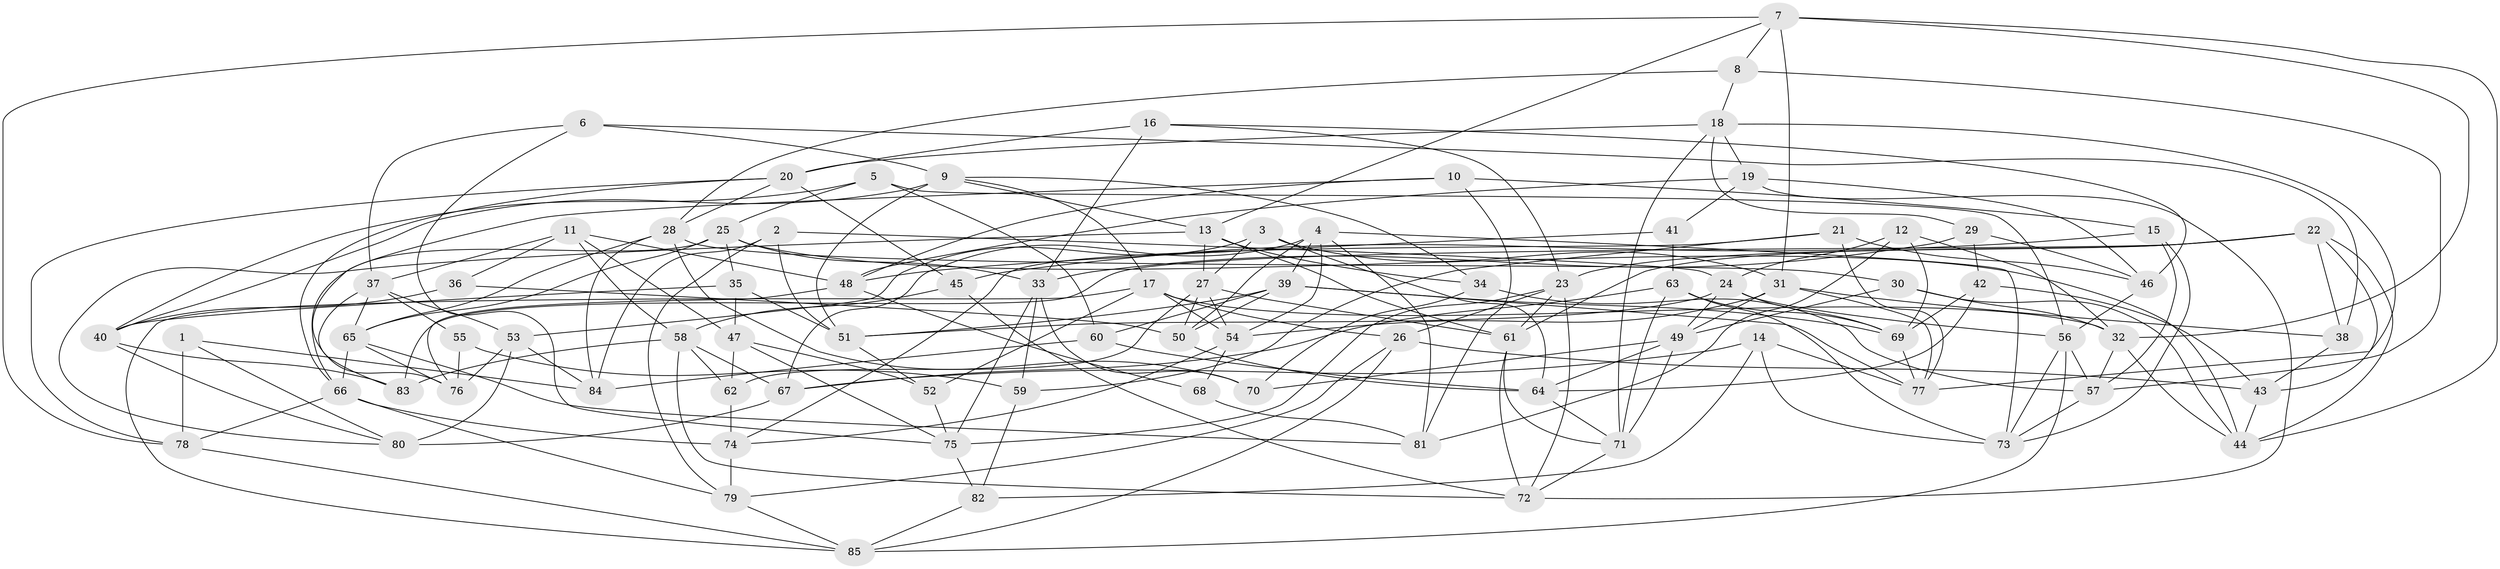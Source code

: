 // original degree distribution, {4: 1.0}
// Generated by graph-tools (version 1.1) at 2025/38/03/04/25 23:38:19]
// undirected, 85 vertices, 214 edges
graph export_dot {
  node [color=gray90,style=filled];
  1;
  2;
  3;
  4;
  5;
  6;
  7;
  8;
  9;
  10;
  11;
  12;
  13;
  14;
  15;
  16;
  17;
  18;
  19;
  20;
  21;
  22;
  23;
  24;
  25;
  26;
  27;
  28;
  29;
  30;
  31;
  32;
  33;
  34;
  35;
  36;
  37;
  38;
  39;
  40;
  41;
  42;
  43;
  44;
  45;
  46;
  47;
  48;
  49;
  50;
  51;
  52;
  53;
  54;
  55;
  56;
  57;
  58;
  59;
  60;
  61;
  62;
  63;
  64;
  65;
  66;
  67;
  68;
  69;
  70;
  71;
  72;
  73;
  74;
  75;
  76;
  77;
  78;
  79;
  80;
  81;
  82;
  83;
  84;
  85;
  1 -- 78 [weight=2.0];
  1 -- 80 [weight=1.0];
  1 -- 84 [weight=1.0];
  2 -- 24 [weight=1.0];
  2 -- 51 [weight=1.0];
  2 -- 79 [weight=1.0];
  2 -- 84 [weight=1.0];
  3 -- 27 [weight=1.0];
  3 -- 31 [weight=1.0];
  3 -- 53 [weight=1.0];
  3 -- 64 [weight=1.0];
  4 -- 39 [weight=1.0];
  4 -- 50 [weight=1.0];
  4 -- 54 [weight=1.0];
  4 -- 67 [weight=1.0];
  4 -- 73 [weight=1.0];
  4 -- 81 [weight=1.0];
  5 -- 25 [weight=1.0];
  5 -- 40 [weight=1.0];
  5 -- 56 [weight=1.0];
  5 -- 60 [weight=1.0];
  6 -- 9 [weight=1.0];
  6 -- 37 [weight=1.0];
  6 -- 38 [weight=1.0];
  6 -- 75 [weight=1.0];
  7 -- 8 [weight=1.0];
  7 -- 13 [weight=1.0];
  7 -- 31 [weight=1.0];
  7 -- 32 [weight=1.0];
  7 -- 44 [weight=1.0];
  7 -- 78 [weight=1.0];
  8 -- 18 [weight=1.0];
  8 -- 28 [weight=1.0];
  8 -- 57 [weight=1.0];
  9 -- 13 [weight=1.0];
  9 -- 17 [weight=1.0];
  9 -- 34 [weight=1.0];
  9 -- 40 [weight=1.0];
  9 -- 51 [weight=1.0];
  10 -- 15 [weight=1.0];
  10 -- 48 [weight=1.0];
  10 -- 76 [weight=1.0];
  10 -- 81 [weight=1.0];
  11 -- 36 [weight=1.0];
  11 -- 37 [weight=1.0];
  11 -- 47 [weight=2.0];
  11 -- 48 [weight=1.0];
  11 -- 58 [weight=1.0];
  12 -- 24 [weight=1.0];
  12 -- 32 [weight=1.0];
  12 -- 69 [weight=1.0];
  12 -- 81 [weight=1.0];
  13 -- 27 [weight=1.0];
  13 -- 34 [weight=1.0];
  13 -- 61 [weight=1.0];
  13 -- 80 [weight=1.0];
  14 -- 67 [weight=1.0];
  14 -- 73 [weight=1.0];
  14 -- 77 [weight=1.0];
  14 -- 82 [weight=1.0];
  15 -- 45 [weight=1.0];
  15 -- 57 [weight=1.0];
  15 -- 73 [weight=1.0];
  16 -- 20 [weight=1.0];
  16 -- 23 [weight=1.0];
  16 -- 33 [weight=1.0];
  16 -- 46 [weight=1.0];
  17 -- 26 [weight=1.0];
  17 -- 32 [weight=1.0];
  17 -- 52 [weight=1.0];
  17 -- 54 [weight=1.0];
  17 -- 85 [weight=1.0];
  18 -- 19 [weight=1.0];
  18 -- 20 [weight=1.0];
  18 -- 29 [weight=1.0];
  18 -- 71 [weight=1.0];
  18 -- 77 [weight=1.0];
  19 -- 41 [weight=1.0];
  19 -- 46 [weight=2.0];
  19 -- 48 [weight=1.0];
  19 -- 72 [weight=1.0];
  20 -- 28 [weight=1.0];
  20 -- 45 [weight=1.0];
  20 -- 66 [weight=1.0];
  20 -- 78 [weight=1.0];
  21 -- 46 [weight=1.0];
  21 -- 59 [weight=1.0];
  21 -- 74 [weight=1.0];
  21 -- 77 [weight=1.0];
  22 -- 23 [weight=1.0];
  22 -- 38 [weight=1.0];
  22 -- 43 [weight=1.0];
  22 -- 44 [weight=1.0];
  22 -- 61 [weight=1.0];
  22 -- 83 [weight=1.0];
  23 -- 26 [weight=1.0];
  23 -- 61 [weight=1.0];
  23 -- 72 [weight=1.0];
  23 -- 75 [weight=1.0];
  24 -- 49 [weight=1.0];
  24 -- 51 [weight=1.0];
  24 -- 56 [weight=1.0];
  24 -- 69 [weight=1.0];
  25 -- 33 [weight=1.0];
  25 -- 35 [weight=1.0];
  25 -- 44 [weight=1.0];
  25 -- 65 [weight=1.0];
  25 -- 66 [weight=1.0];
  26 -- 43 [weight=2.0];
  26 -- 79 [weight=1.0];
  26 -- 85 [weight=1.0];
  27 -- 50 [weight=1.0];
  27 -- 54 [weight=1.0];
  27 -- 61 [weight=1.0];
  27 -- 62 [weight=1.0];
  28 -- 30 [weight=1.0];
  28 -- 65 [weight=1.0];
  28 -- 70 [weight=1.0];
  28 -- 84 [weight=1.0];
  29 -- 33 [weight=1.0];
  29 -- 42 [weight=1.0];
  29 -- 46 [weight=1.0];
  30 -- 32 [weight=1.0];
  30 -- 44 [weight=1.0];
  30 -- 49 [weight=1.0];
  31 -- 38 [weight=1.0];
  31 -- 49 [weight=1.0];
  31 -- 54 [weight=1.0];
  31 -- 77 [weight=1.0];
  32 -- 44 [weight=1.0];
  32 -- 57 [weight=1.0];
  33 -- 59 [weight=1.0];
  33 -- 70 [weight=1.0];
  33 -- 75 [weight=1.0];
  34 -- 57 [weight=1.0];
  34 -- 70 [weight=1.0];
  35 -- 40 [weight=1.0];
  35 -- 47 [weight=1.0];
  35 -- 51 [weight=1.0];
  36 -- 40 [weight=1.0];
  36 -- 50 [weight=2.0];
  37 -- 53 [weight=1.0];
  37 -- 55 [weight=1.0];
  37 -- 65 [weight=1.0];
  37 -- 83 [weight=1.0];
  38 -- 43 [weight=1.0];
  39 -- 50 [weight=1.0];
  39 -- 51 [weight=1.0];
  39 -- 60 [weight=1.0];
  39 -- 69 [weight=1.0];
  39 -- 77 [weight=1.0];
  40 -- 80 [weight=1.0];
  40 -- 83 [weight=1.0];
  41 -- 48 [weight=1.0];
  41 -- 63 [weight=2.0];
  42 -- 43 [weight=1.0];
  42 -- 64 [weight=1.0];
  42 -- 69 [weight=1.0];
  43 -- 44 [weight=1.0];
  45 -- 58 [weight=1.0];
  45 -- 72 [weight=1.0];
  46 -- 56 [weight=1.0];
  47 -- 52 [weight=1.0];
  47 -- 62 [weight=1.0];
  47 -- 75 [weight=1.0];
  48 -- 68 [weight=1.0];
  48 -- 76 [weight=1.0];
  49 -- 64 [weight=1.0];
  49 -- 70 [weight=1.0];
  49 -- 71 [weight=1.0];
  50 -- 64 [weight=1.0];
  51 -- 52 [weight=1.0];
  52 -- 75 [weight=1.0];
  53 -- 76 [weight=1.0];
  53 -- 80 [weight=1.0];
  53 -- 84 [weight=2.0];
  54 -- 68 [weight=1.0];
  54 -- 74 [weight=1.0];
  55 -- 59 [weight=1.0];
  55 -- 76 [weight=2.0];
  56 -- 57 [weight=1.0];
  56 -- 73 [weight=1.0];
  56 -- 85 [weight=1.0];
  57 -- 73 [weight=1.0];
  58 -- 62 [weight=1.0];
  58 -- 67 [weight=1.0];
  58 -- 72 [weight=1.0];
  58 -- 83 [weight=1.0];
  59 -- 82 [weight=1.0];
  60 -- 64 [weight=1.0];
  60 -- 84 [weight=1.0];
  61 -- 71 [weight=1.0];
  61 -- 72 [weight=1.0];
  62 -- 74 [weight=1.0];
  63 -- 67 [weight=1.0];
  63 -- 69 [weight=1.0];
  63 -- 71 [weight=1.0];
  63 -- 73 [weight=1.0];
  64 -- 71 [weight=1.0];
  65 -- 66 [weight=1.0];
  65 -- 76 [weight=1.0];
  65 -- 81 [weight=1.0];
  66 -- 74 [weight=1.0];
  66 -- 78 [weight=1.0];
  66 -- 79 [weight=1.0];
  67 -- 80 [weight=2.0];
  68 -- 81 [weight=2.0];
  69 -- 77 [weight=1.0];
  71 -- 72 [weight=1.0];
  74 -- 79 [weight=2.0];
  75 -- 82 [weight=1.0];
  78 -- 85 [weight=1.0];
  79 -- 85 [weight=1.0];
  82 -- 85 [weight=1.0];
}
